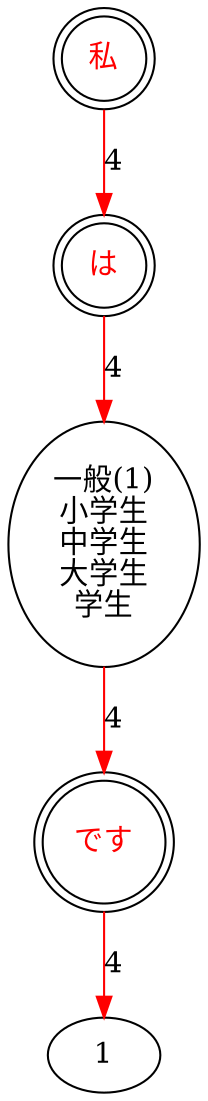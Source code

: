 digraph test_jp_com {
<node_arrange.Node instance at 0x10cd70908> -> <node_arrange.Node instance at 0x10cd70878>  [color=red, label="4"];
<node_arrange.Node instance at 0x10cd70878> -> <node_arrange.Node instance at 0x10cd70830>  [color=red, label="4"];
<node_arrange.Node instance at 0x10cd70878> [label="一般(1)\n小学生\n中学生\n大学生\n学生"];
<node_arrange.Node instance at 0x10cd70878> [label="一般(1)\n小学生\n中学生\n大学生\n学生"];
<node_arrange.Node instance at 0x10cd70878> [label="一般(1)\n小学生\n中学生\n大学生\n学生"];
<node_arrange.Node instance at 0x10cd70878> [label="一般(1)\n小学生\n中学生\n大学生\n学生"];
<node_arrange.Node instance at 0x10cd70830> -> 1  [color=red, label="4"];
<node_arrange.Node instance at 0x10cd70830> [fontcolor=red, shape=doublecircle, label="です"];
<node_arrange.Node instance at 0x10cd70830> [fontcolor=red, shape=doublecircle, label="です"];
<node_arrange.Node instance at 0x10cd70830> [fontcolor=red, shape=doublecircle, label="です"];
<node_arrange.Node instance at 0x10cd70830> [fontcolor=red, shape=doublecircle, label="です"];
<node_arrange.Node instance at 0x10cd70950> -> <node_arrange.Node instance at 0x10cd70908>  [color=red, label="4"];
<node_arrange.Node instance at 0x10cd70950> [fontcolor=red, shape=doublecircle, label="私"];
<node_arrange.Node instance at 0x10cd70950> [fontcolor=red, shape=doublecircle, label="私"];
<node_arrange.Node instance at 0x10cd70908> [fontcolor=red, shape=doublecircle, label="は"];
<node_arrange.Node instance at 0x10cd70908> [fontcolor=red, shape=doublecircle, label="は"];
<node_arrange.Node instance at 0x10cd70908> [fontcolor=red, shape=doublecircle, label="は"];
<node_arrange.Node instance at 0x10cd70908> [fontcolor=red, shape=doublecircle, label="は"];
}

